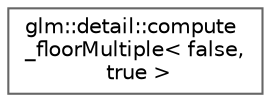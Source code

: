 digraph "Graphical Class Hierarchy"
{
 // LATEX_PDF_SIZE
  bgcolor="transparent";
  edge [fontname=Helvetica,fontsize=10,labelfontname=Helvetica,labelfontsize=10];
  node [fontname=Helvetica,fontsize=10,shape=box,height=0.2,width=0.4];
  rankdir="LR";
  Node0 [id="Node000000",label="glm::detail::compute\l_floorMultiple\< false,\l true \>",height=0.2,width=0.4,color="grey40", fillcolor="white", style="filled",URL="$structglm_1_1detail_1_1compute__floor_multiple_3_01false_00_01true_01_4.html",tooltip=" "];
}
